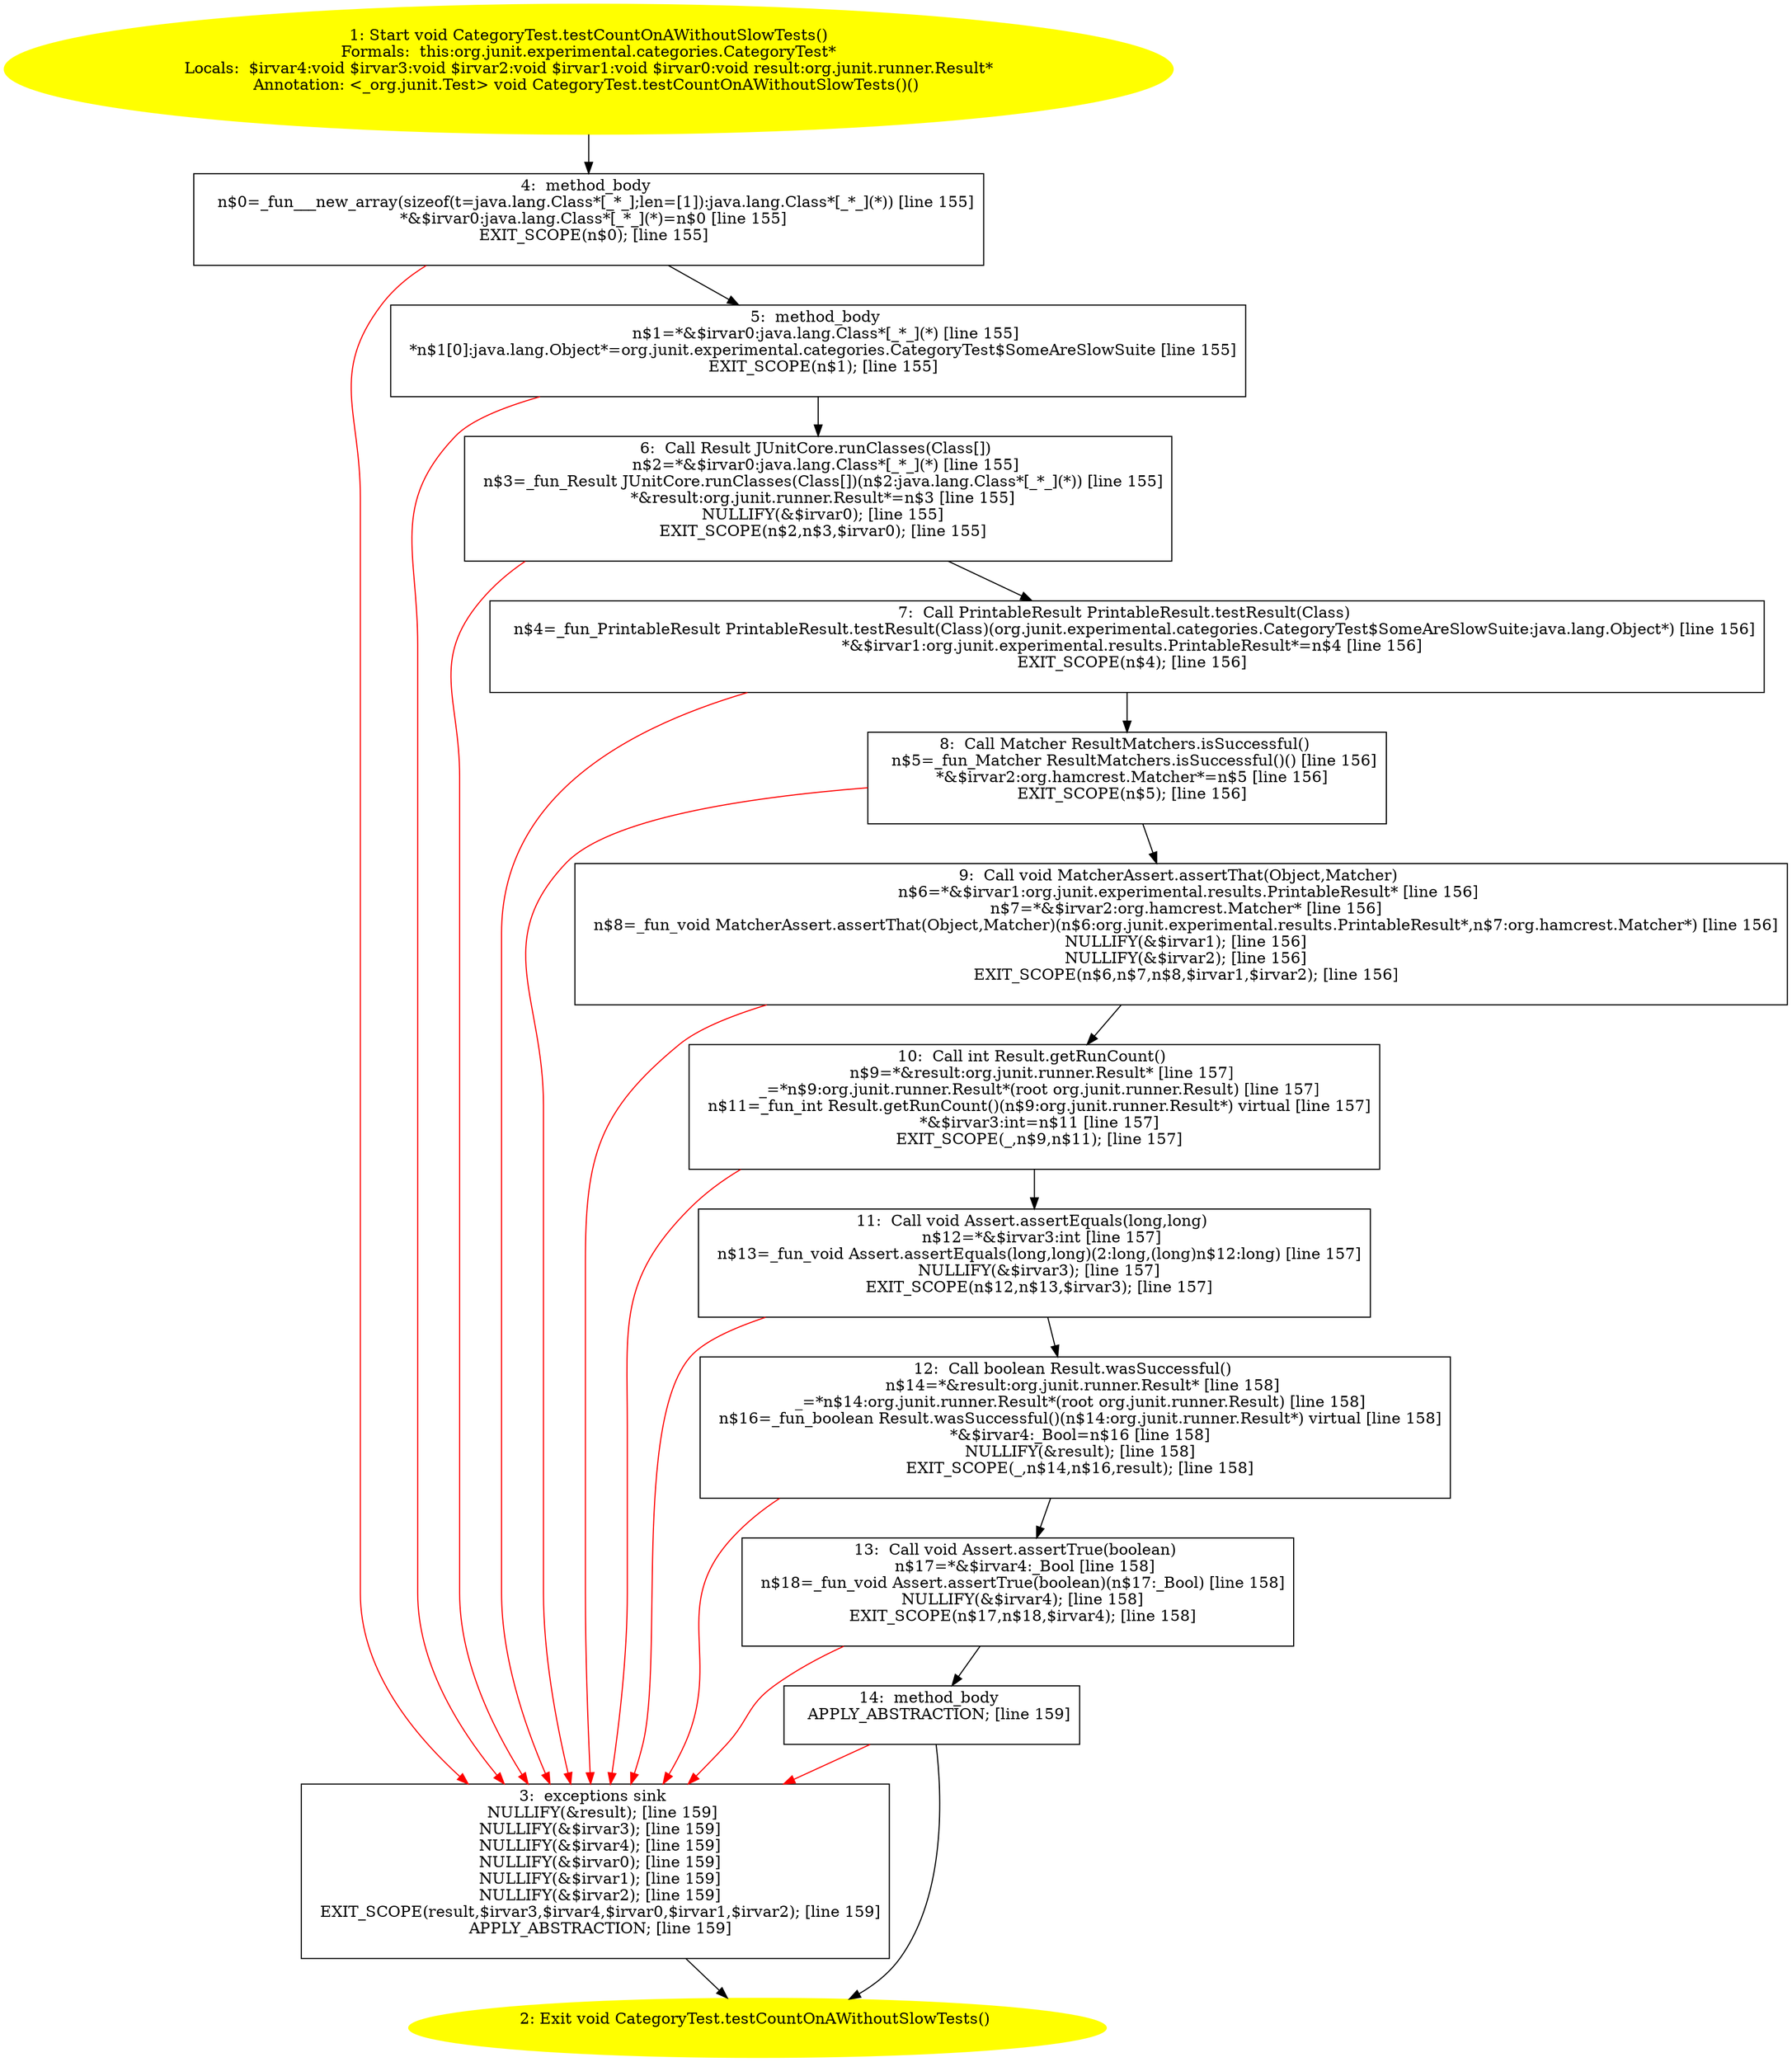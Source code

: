/* @generated */
digraph cfg {
"org.junit.experimental.categories.CategoryTest.testCountOnAWithoutSlowTests():void.ec247d1ffb2e469883c13bd97a85ad23_1" [label="1: Start void CategoryTest.testCountOnAWithoutSlowTests()\nFormals:  this:org.junit.experimental.categories.CategoryTest*\nLocals:  $irvar4:void $irvar3:void $irvar2:void $irvar1:void $irvar0:void result:org.junit.runner.Result*\nAnnotation: <_org.junit.Test> void CategoryTest.testCountOnAWithoutSlowTests()() \n  " color=yellow style=filled]
	

	 "org.junit.experimental.categories.CategoryTest.testCountOnAWithoutSlowTests():void.ec247d1ffb2e469883c13bd97a85ad23_1" -> "org.junit.experimental.categories.CategoryTest.testCountOnAWithoutSlowTests():void.ec247d1ffb2e469883c13bd97a85ad23_4" ;
"org.junit.experimental.categories.CategoryTest.testCountOnAWithoutSlowTests():void.ec247d1ffb2e469883c13bd97a85ad23_2" [label="2: Exit void CategoryTest.testCountOnAWithoutSlowTests() \n  " color=yellow style=filled]
	

"org.junit.experimental.categories.CategoryTest.testCountOnAWithoutSlowTests():void.ec247d1ffb2e469883c13bd97a85ad23_3" [label="3:  exceptions sink \n   NULLIFY(&result); [line 159]\n  NULLIFY(&$irvar3); [line 159]\n  NULLIFY(&$irvar4); [line 159]\n  NULLIFY(&$irvar0); [line 159]\n  NULLIFY(&$irvar1); [line 159]\n  NULLIFY(&$irvar2); [line 159]\n  EXIT_SCOPE(result,$irvar3,$irvar4,$irvar0,$irvar1,$irvar2); [line 159]\n  APPLY_ABSTRACTION; [line 159]\n " shape="box"]
	

	 "org.junit.experimental.categories.CategoryTest.testCountOnAWithoutSlowTests():void.ec247d1ffb2e469883c13bd97a85ad23_3" -> "org.junit.experimental.categories.CategoryTest.testCountOnAWithoutSlowTests():void.ec247d1ffb2e469883c13bd97a85ad23_2" ;
"org.junit.experimental.categories.CategoryTest.testCountOnAWithoutSlowTests():void.ec247d1ffb2e469883c13bd97a85ad23_4" [label="4:  method_body \n   n$0=_fun___new_array(sizeof(t=java.lang.Class*[_*_];len=[1]):java.lang.Class*[_*_](*)) [line 155]\n  *&$irvar0:java.lang.Class*[_*_](*)=n$0 [line 155]\n  EXIT_SCOPE(n$0); [line 155]\n " shape="box"]
	

	 "org.junit.experimental.categories.CategoryTest.testCountOnAWithoutSlowTests():void.ec247d1ffb2e469883c13bd97a85ad23_4" -> "org.junit.experimental.categories.CategoryTest.testCountOnAWithoutSlowTests():void.ec247d1ffb2e469883c13bd97a85ad23_5" ;
	 "org.junit.experimental.categories.CategoryTest.testCountOnAWithoutSlowTests():void.ec247d1ffb2e469883c13bd97a85ad23_4" -> "org.junit.experimental.categories.CategoryTest.testCountOnAWithoutSlowTests():void.ec247d1ffb2e469883c13bd97a85ad23_3" [color="red" ];
"org.junit.experimental.categories.CategoryTest.testCountOnAWithoutSlowTests():void.ec247d1ffb2e469883c13bd97a85ad23_5" [label="5:  method_body \n   n$1=*&$irvar0:java.lang.Class*[_*_](*) [line 155]\n  *n$1[0]:java.lang.Object*=org.junit.experimental.categories.CategoryTest$SomeAreSlowSuite [line 155]\n  EXIT_SCOPE(n$1); [line 155]\n " shape="box"]
	

	 "org.junit.experimental.categories.CategoryTest.testCountOnAWithoutSlowTests():void.ec247d1ffb2e469883c13bd97a85ad23_5" -> "org.junit.experimental.categories.CategoryTest.testCountOnAWithoutSlowTests():void.ec247d1ffb2e469883c13bd97a85ad23_6" ;
	 "org.junit.experimental.categories.CategoryTest.testCountOnAWithoutSlowTests():void.ec247d1ffb2e469883c13bd97a85ad23_5" -> "org.junit.experimental.categories.CategoryTest.testCountOnAWithoutSlowTests():void.ec247d1ffb2e469883c13bd97a85ad23_3" [color="red" ];
"org.junit.experimental.categories.CategoryTest.testCountOnAWithoutSlowTests():void.ec247d1ffb2e469883c13bd97a85ad23_6" [label="6:  Call Result JUnitCore.runClasses(Class[]) \n   n$2=*&$irvar0:java.lang.Class*[_*_](*) [line 155]\n  n$3=_fun_Result JUnitCore.runClasses(Class[])(n$2:java.lang.Class*[_*_](*)) [line 155]\n  *&result:org.junit.runner.Result*=n$3 [line 155]\n  NULLIFY(&$irvar0); [line 155]\n  EXIT_SCOPE(n$2,n$3,$irvar0); [line 155]\n " shape="box"]
	

	 "org.junit.experimental.categories.CategoryTest.testCountOnAWithoutSlowTests():void.ec247d1ffb2e469883c13bd97a85ad23_6" -> "org.junit.experimental.categories.CategoryTest.testCountOnAWithoutSlowTests():void.ec247d1ffb2e469883c13bd97a85ad23_7" ;
	 "org.junit.experimental.categories.CategoryTest.testCountOnAWithoutSlowTests():void.ec247d1ffb2e469883c13bd97a85ad23_6" -> "org.junit.experimental.categories.CategoryTest.testCountOnAWithoutSlowTests():void.ec247d1ffb2e469883c13bd97a85ad23_3" [color="red" ];
"org.junit.experimental.categories.CategoryTest.testCountOnAWithoutSlowTests():void.ec247d1ffb2e469883c13bd97a85ad23_7" [label="7:  Call PrintableResult PrintableResult.testResult(Class) \n   n$4=_fun_PrintableResult PrintableResult.testResult(Class)(org.junit.experimental.categories.CategoryTest$SomeAreSlowSuite:java.lang.Object*) [line 156]\n  *&$irvar1:org.junit.experimental.results.PrintableResult*=n$4 [line 156]\n  EXIT_SCOPE(n$4); [line 156]\n " shape="box"]
	

	 "org.junit.experimental.categories.CategoryTest.testCountOnAWithoutSlowTests():void.ec247d1ffb2e469883c13bd97a85ad23_7" -> "org.junit.experimental.categories.CategoryTest.testCountOnAWithoutSlowTests():void.ec247d1ffb2e469883c13bd97a85ad23_8" ;
	 "org.junit.experimental.categories.CategoryTest.testCountOnAWithoutSlowTests():void.ec247d1ffb2e469883c13bd97a85ad23_7" -> "org.junit.experimental.categories.CategoryTest.testCountOnAWithoutSlowTests():void.ec247d1ffb2e469883c13bd97a85ad23_3" [color="red" ];
"org.junit.experimental.categories.CategoryTest.testCountOnAWithoutSlowTests():void.ec247d1ffb2e469883c13bd97a85ad23_8" [label="8:  Call Matcher ResultMatchers.isSuccessful() \n   n$5=_fun_Matcher ResultMatchers.isSuccessful()() [line 156]\n  *&$irvar2:org.hamcrest.Matcher*=n$5 [line 156]\n  EXIT_SCOPE(n$5); [line 156]\n " shape="box"]
	

	 "org.junit.experimental.categories.CategoryTest.testCountOnAWithoutSlowTests():void.ec247d1ffb2e469883c13bd97a85ad23_8" -> "org.junit.experimental.categories.CategoryTest.testCountOnAWithoutSlowTests():void.ec247d1ffb2e469883c13bd97a85ad23_9" ;
	 "org.junit.experimental.categories.CategoryTest.testCountOnAWithoutSlowTests():void.ec247d1ffb2e469883c13bd97a85ad23_8" -> "org.junit.experimental.categories.CategoryTest.testCountOnAWithoutSlowTests():void.ec247d1ffb2e469883c13bd97a85ad23_3" [color="red" ];
"org.junit.experimental.categories.CategoryTest.testCountOnAWithoutSlowTests():void.ec247d1ffb2e469883c13bd97a85ad23_9" [label="9:  Call void MatcherAssert.assertThat(Object,Matcher) \n   n$6=*&$irvar1:org.junit.experimental.results.PrintableResult* [line 156]\n  n$7=*&$irvar2:org.hamcrest.Matcher* [line 156]\n  n$8=_fun_void MatcherAssert.assertThat(Object,Matcher)(n$6:org.junit.experimental.results.PrintableResult*,n$7:org.hamcrest.Matcher*) [line 156]\n  NULLIFY(&$irvar1); [line 156]\n  NULLIFY(&$irvar2); [line 156]\n  EXIT_SCOPE(n$6,n$7,n$8,$irvar1,$irvar2); [line 156]\n " shape="box"]
	

	 "org.junit.experimental.categories.CategoryTest.testCountOnAWithoutSlowTests():void.ec247d1ffb2e469883c13bd97a85ad23_9" -> "org.junit.experimental.categories.CategoryTest.testCountOnAWithoutSlowTests():void.ec247d1ffb2e469883c13bd97a85ad23_10" ;
	 "org.junit.experimental.categories.CategoryTest.testCountOnAWithoutSlowTests():void.ec247d1ffb2e469883c13bd97a85ad23_9" -> "org.junit.experimental.categories.CategoryTest.testCountOnAWithoutSlowTests():void.ec247d1ffb2e469883c13bd97a85ad23_3" [color="red" ];
"org.junit.experimental.categories.CategoryTest.testCountOnAWithoutSlowTests():void.ec247d1ffb2e469883c13bd97a85ad23_10" [label="10:  Call int Result.getRunCount() \n   n$9=*&result:org.junit.runner.Result* [line 157]\n  _=*n$9:org.junit.runner.Result*(root org.junit.runner.Result) [line 157]\n  n$11=_fun_int Result.getRunCount()(n$9:org.junit.runner.Result*) virtual [line 157]\n  *&$irvar3:int=n$11 [line 157]\n  EXIT_SCOPE(_,n$9,n$11); [line 157]\n " shape="box"]
	

	 "org.junit.experimental.categories.CategoryTest.testCountOnAWithoutSlowTests():void.ec247d1ffb2e469883c13bd97a85ad23_10" -> "org.junit.experimental.categories.CategoryTest.testCountOnAWithoutSlowTests():void.ec247d1ffb2e469883c13bd97a85ad23_11" ;
	 "org.junit.experimental.categories.CategoryTest.testCountOnAWithoutSlowTests():void.ec247d1ffb2e469883c13bd97a85ad23_10" -> "org.junit.experimental.categories.CategoryTest.testCountOnAWithoutSlowTests():void.ec247d1ffb2e469883c13bd97a85ad23_3" [color="red" ];
"org.junit.experimental.categories.CategoryTest.testCountOnAWithoutSlowTests():void.ec247d1ffb2e469883c13bd97a85ad23_11" [label="11:  Call void Assert.assertEquals(long,long) \n   n$12=*&$irvar3:int [line 157]\n  n$13=_fun_void Assert.assertEquals(long,long)(2:long,(long)n$12:long) [line 157]\n  NULLIFY(&$irvar3); [line 157]\n  EXIT_SCOPE(n$12,n$13,$irvar3); [line 157]\n " shape="box"]
	

	 "org.junit.experimental.categories.CategoryTest.testCountOnAWithoutSlowTests():void.ec247d1ffb2e469883c13bd97a85ad23_11" -> "org.junit.experimental.categories.CategoryTest.testCountOnAWithoutSlowTests():void.ec247d1ffb2e469883c13bd97a85ad23_12" ;
	 "org.junit.experimental.categories.CategoryTest.testCountOnAWithoutSlowTests():void.ec247d1ffb2e469883c13bd97a85ad23_11" -> "org.junit.experimental.categories.CategoryTest.testCountOnAWithoutSlowTests():void.ec247d1ffb2e469883c13bd97a85ad23_3" [color="red" ];
"org.junit.experimental.categories.CategoryTest.testCountOnAWithoutSlowTests():void.ec247d1ffb2e469883c13bd97a85ad23_12" [label="12:  Call boolean Result.wasSuccessful() \n   n$14=*&result:org.junit.runner.Result* [line 158]\n  _=*n$14:org.junit.runner.Result*(root org.junit.runner.Result) [line 158]\n  n$16=_fun_boolean Result.wasSuccessful()(n$14:org.junit.runner.Result*) virtual [line 158]\n  *&$irvar4:_Bool=n$16 [line 158]\n  NULLIFY(&result); [line 158]\n  EXIT_SCOPE(_,n$14,n$16,result); [line 158]\n " shape="box"]
	

	 "org.junit.experimental.categories.CategoryTest.testCountOnAWithoutSlowTests():void.ec247d1ffb2e469883c13bd97a85ad23_12" -> "org.junit.experimental.categories.CategoryTest.testCountOnAWithoutSlowTests():void.ec247d1ffb2e469883c13bd97a85ad23_13" ;
	 "org.junit.experimental.categories.CategoryTest.testCountOnAWithoutSlowTests():void.ec247d1ffb2e469883c13bd97a85ad23_12" -> "org.junit.experimental.categories.CategoryTest.testCountOnAWithoutSlowTests():void.ec247d1ffb2e469883c13bd97a85ad23_3" [color="red" ];
"org.junit.experimental.categories.CategoryTest.testCountOnAWithoutSlowTests():void.ec247d1ffb2e469883c13bd97a85ad23_13" [label="13:  Call void Assert.assertTrue(boolean) \n   n$17=*&$irvar4:_Bool [line 158]\n  n$18=_fun_void Assert.assertTrue(boolean)(n$17:_Bool) [line 158]\n  NULLIFY(&$irvar4); [line 158]\n  EXIT_SCOPE(n$17,n$18,$irvar4); [line 158]\n " shape="box"]
	

	 "org.junit.experimental.categories.CategoryTest.testCountOnAWithoutSlowTests():void.ec247d1ffb2e469883c13bd97a85ad23_13" -> "org.junit.experimental.categories.CategoryTest.testCountOnAWithoutSlowTests():void.ec247d1ffb2e469883c13bd97a85ad23_14" ;
	 "org.junit.experimental.categories.CategoryTest.testCountOnAWithoutSlowTests():void.ec247d1ffb2e469883c13bd97a85ad23_13" -> "org.junit.experimental.categories.CategoryTest.testCountOnAWithoutSlowTests():void.ec247d1ffb2e469883c13bd97a85ad23_3" [color="red" ];
"org.junit.experimental.categories.CategoryTest.testCountOnAWithoutSlowTests():void.ec247d1ffb2e469883c13bd97a85ad23_14" [label="14:  method_body \n   APPLY_ABSTRACTION; [line 159]\n " shape="box"]
	

	 "org.junit.experimental.categories.CategoryTest.testCountOnAWithoutSlowTests():void.ec247d1ffb2e469883c13bd97a85ad23_14" -> "org.junit.experimental.categories.CategoryTest.testCountOnAWithoutSlowTests():void.ec247d1ffb2e469883c13bd97a85ad23_2" ;
	 "org.junit.experimental.categories.CategoryTest.testCountOnAWithoutSlowTests():void.ec247d1ffb2e469883c13bd97a85ad23_14" -> "org.junit.experimental.categories.CategoryTest.testCountOnAWithoutSlowTests():void.ec247d1ffb2e469883c13bd97a85ad23_3" [color="red" ];
}
